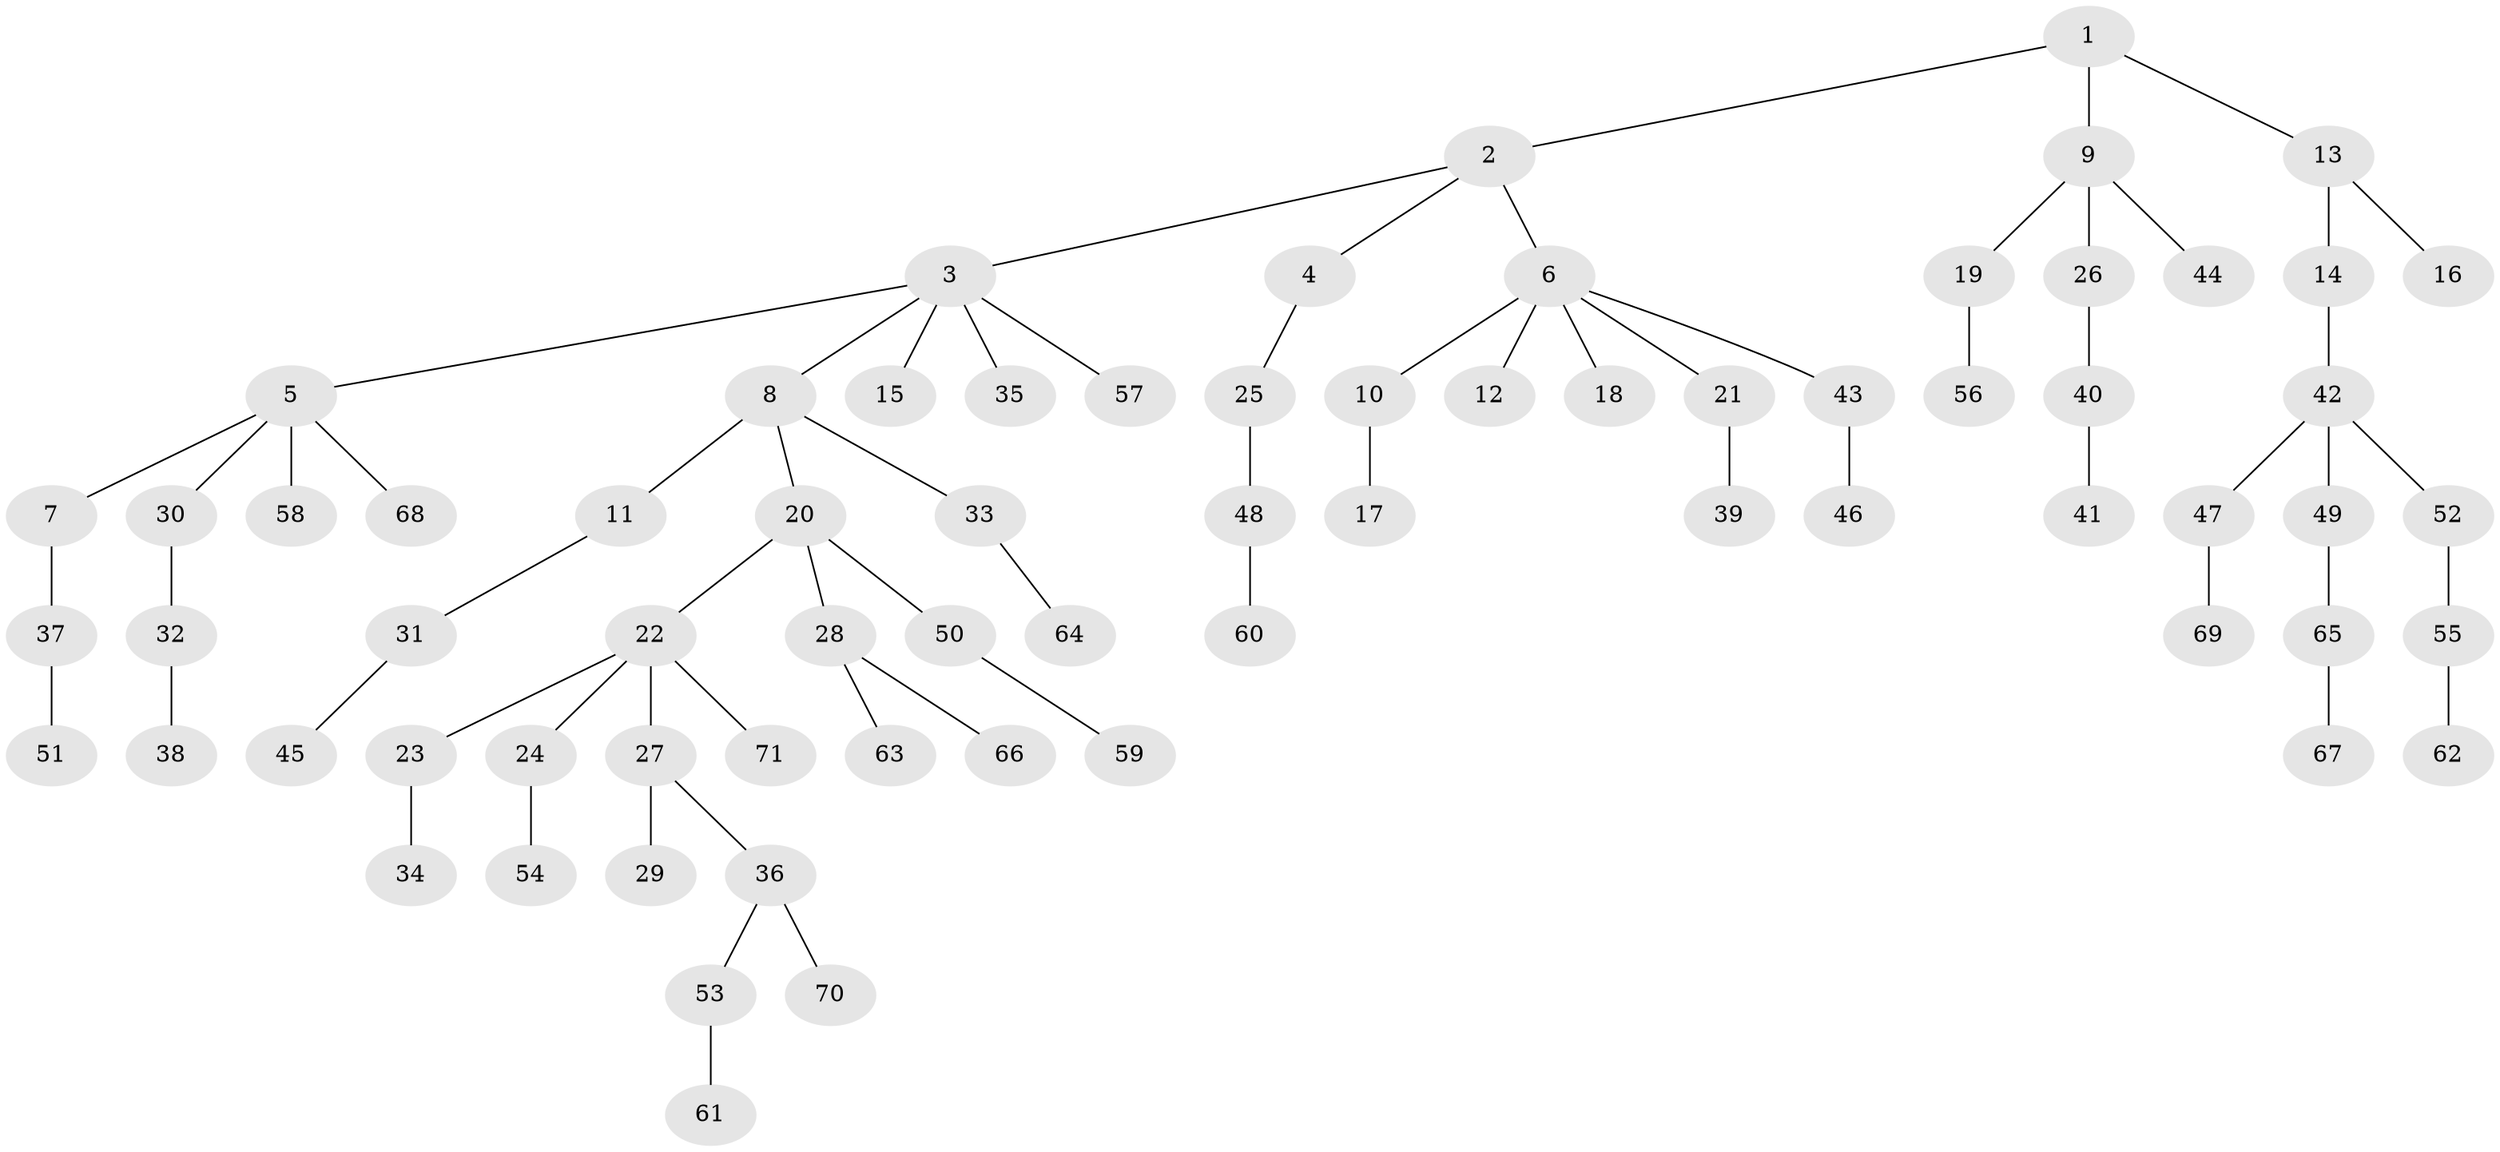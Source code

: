 // coarse degree distribution, {5: 0.045454545454545456, 2: 0.13636363636363635, 4: 0.045454545454545456, 1: 0.5454545454545454, 3: 0.22727272727272727}
// Generated by graph-tools (version 1.1) at 2025/37/03/04/25 23:37:24]
// undirected, 71 vertices, 70 edges
graph export_dot {
  node [color=gray90,style=filled];
  1;
  2;
  3;
  4;
  5;
  6;
  7;
  8;
  9;
  10;
  11;
  12;
  13;
  14;
  15;
  16;
  17;
  18;
  19;
  20;
  21;
  22;
  23;
  24;
  25;
  26;
  27;
  28;
  29;
  30;
  31;
  32;
  33;
  34;
  35;
  36;
  37;
  38;
  39;
  40;
  41;
  42;
  43;
  44;
  45;
  46;
  47;
  48;
  49;
  50;
  51;
  52;
  53;
  54;
  55;
  56;
  57;
  58;
  59;
  60;
  61;
  62;
  63;
  64;
  65;
  66;
  67;
  68;
  69;
  70;
  71;
  1 -- 2;
  1 -- 9;
  1 -- 13;
  2 -- 3;
  2 -- 4;
  2 -- 6;
  3 -- 5;
  3 -- 8;
  3 -- 15;
  3 -- 35;
  3 -- 57;
  4 -- 25;
  5 -- 7;
  5 -- 30;
  5 -- 58;
  5 -- 68;
  6 -- 10;
  6 -- 12;
  6 -- 18;
  6 -- 21;
  6 -- 43;
  7 -- 37;
  8 -- 11;
  8 -- 20;
  8 -- 33;
  9 -- 19;
  9 -- 26;
  9 -- 44;
  10 -- 17;
  11 -- 31;
  13 -- 14;
  13 -- 16;
  14 -- 42;
  19 -- 56;
  20 -- 22;
  20 -- 28;
  20 -- 50;
  21 -- 39;
  22 -- 23;
  22 -- 24;
  22 -- 27;
  22 -- 71;
  23 -- 34;
  24 -- 54;
  25 -- 48;
  26 -- 40;
  27 -- 29;
  27 -- 36;
  28 -- 63;
  28 -- 66;
  30 -- 32;
  31 -- 45;
  32 -- 38;
  33 -- 64;
  36 -- 53;
  36 -- 70;
  37 -- 51;
  40 -- 41;
  42 -- 47;
  42 -- 49;
  42 -- 52;
  43 -- 46;
  47 -- 69;
  48 -- 60;
  49 -- 65;
  50 -- 59;
  52 -- 55;
  53 -- 61;
  55 -- 62;
  65 -- 67;
}
